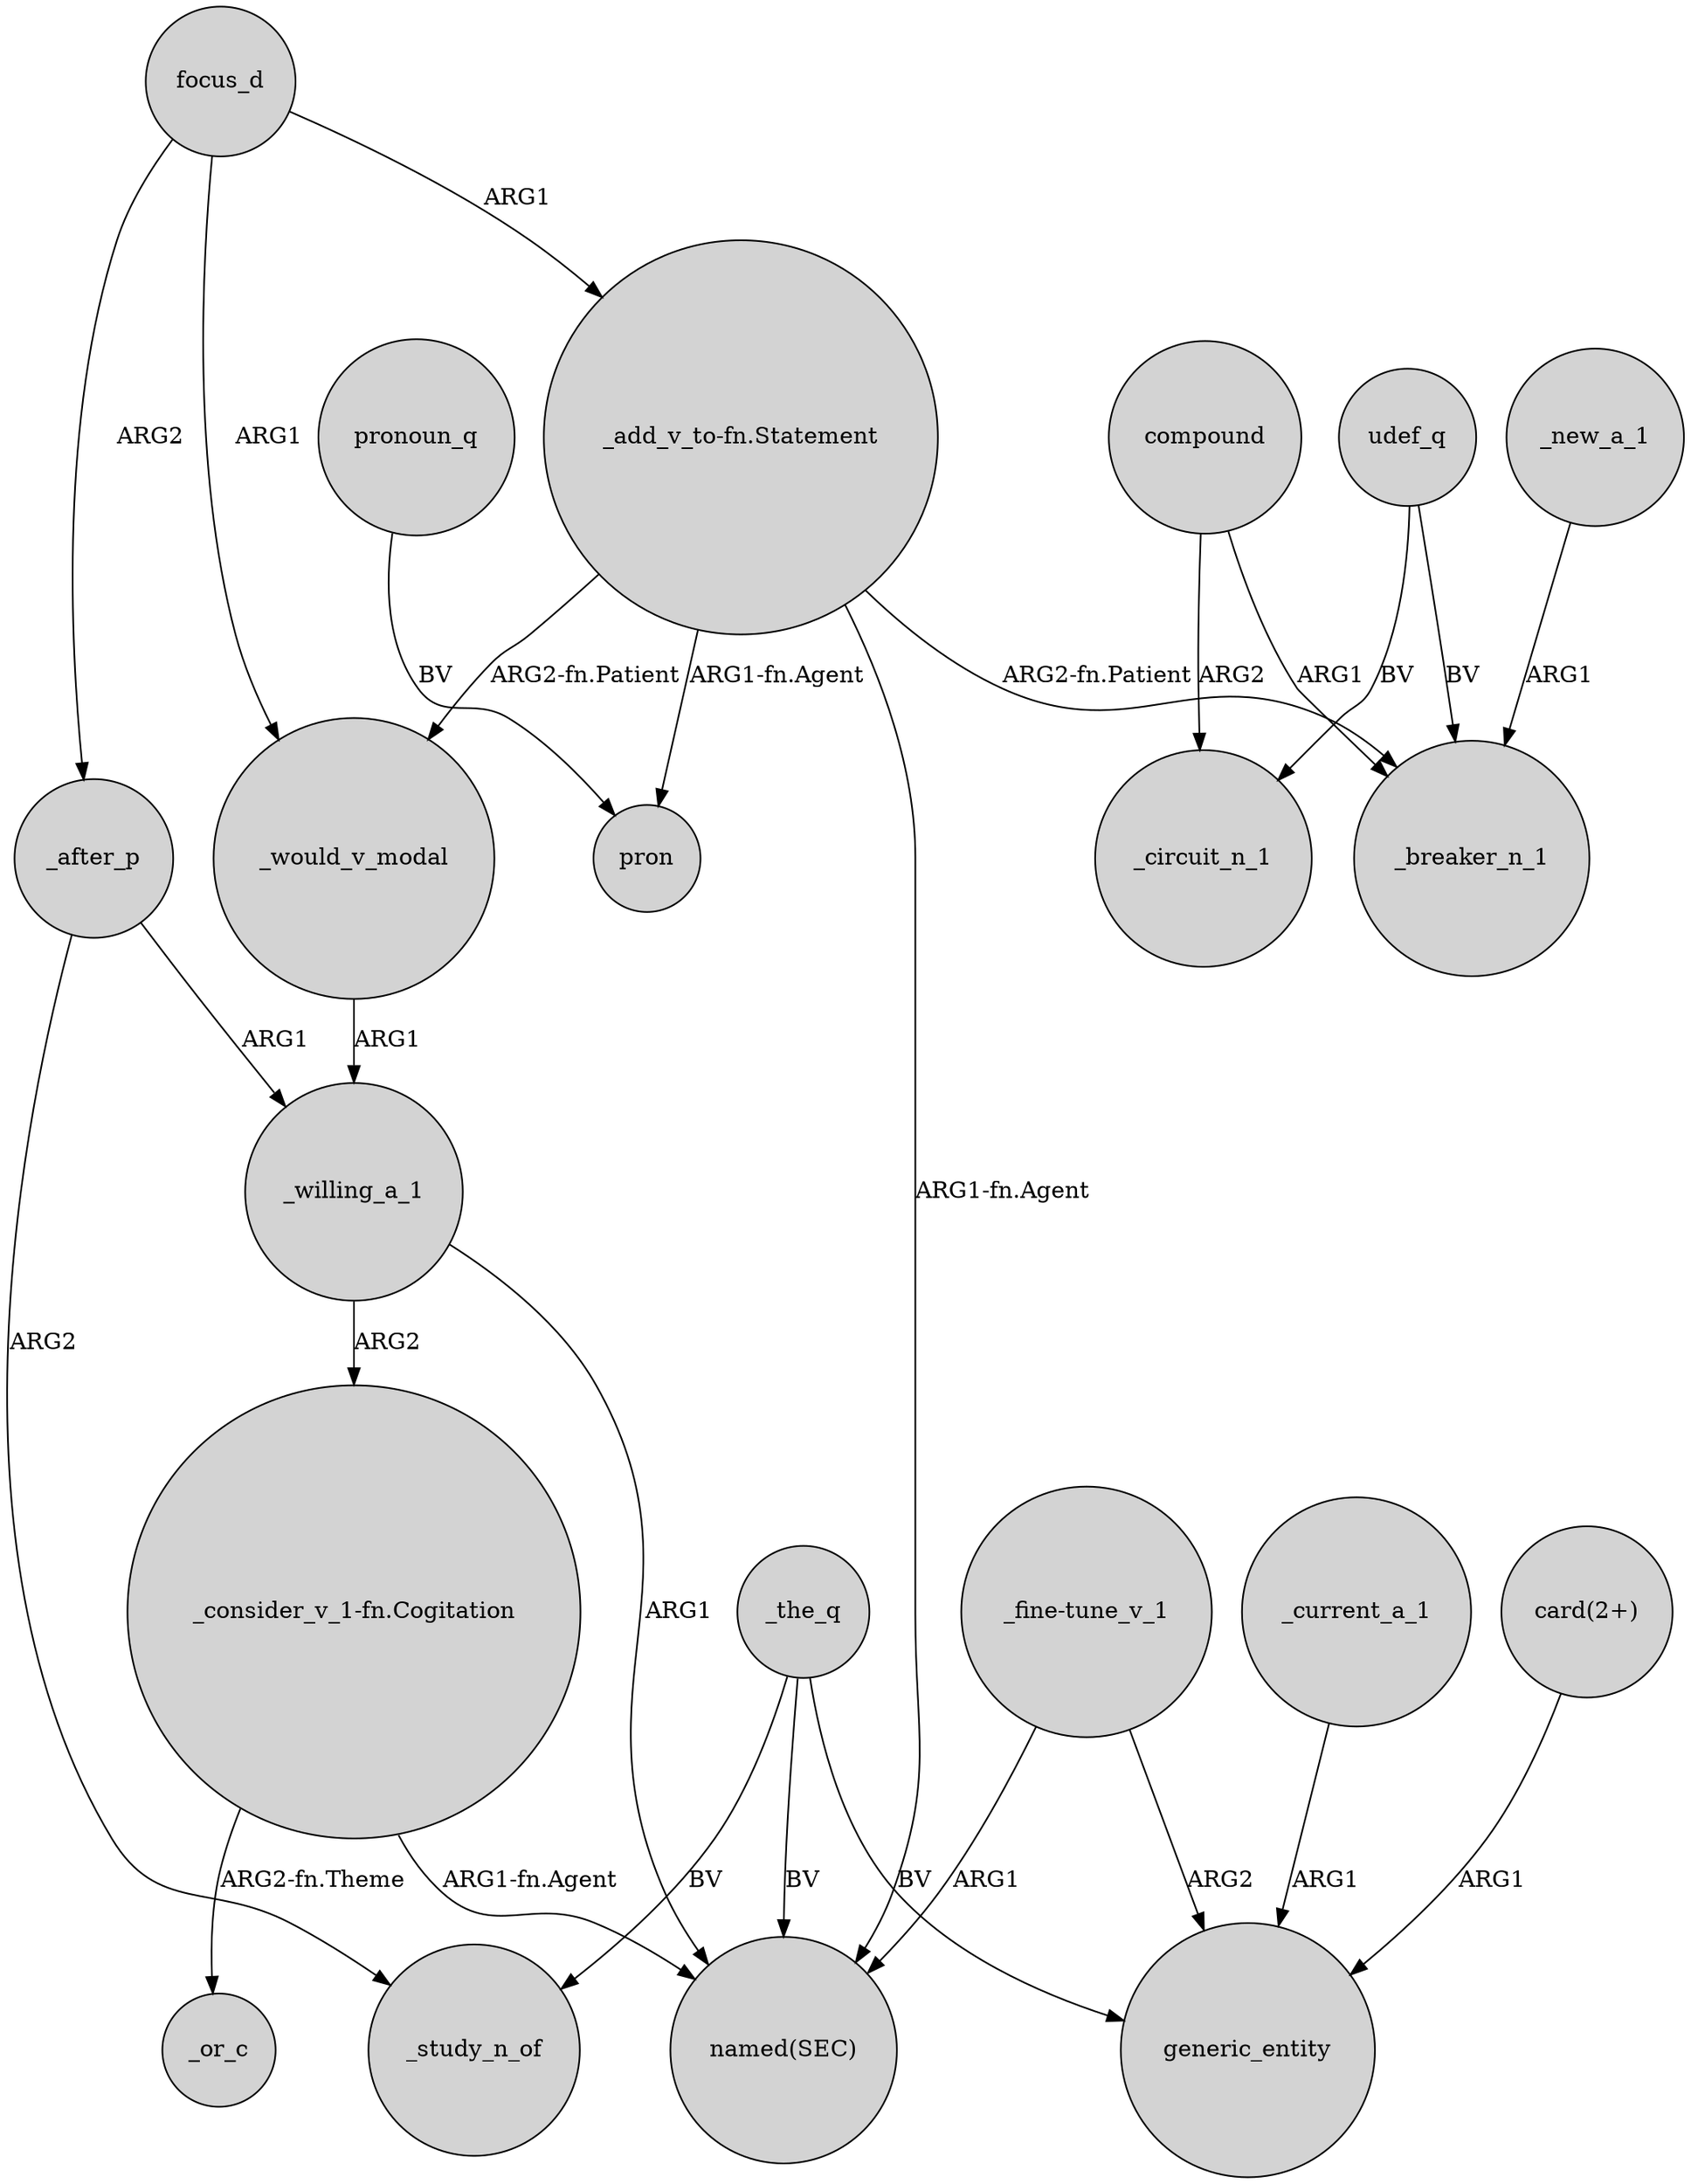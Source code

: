 digraph {
	node [shape=circle style=filled]
	_the_q -> _study_n_of [label=BV]
	_the_q -> generic_entity [label=BV]
	"_add_v_to-fn.Statement" -> "named(SEC)" [label="ARG1-fn.Agent"]
	_current_a_1 -> generic_entity [label=ARG1]
	focus_d -> _after_p [label=ARG2]
	"_add_v_to-fn.Statement" -> _breaker_n_1 [label="ARG2-fn.Patient"]
	_after_p -> _willing_a_1 [label=ARG1]
	compound -> _breaker_n_1 [label=ARG1]
	udef_q -> _circuit_n_1 [label=BV]
	"_add_v_to-fn.Statement" -> pron [label="ARG1-fn.Agent"]
	_willing_a_1 -> "_consider_v_1-fn.Cogitation" [label=ARG2]
	udef_q -> _breaker_n_1 [label=BV]
	focus_d -> "_add_v_to-fn.Statement" [label=ARG1]
	pronoun_q -> pron [label=BV]
	"_consider_v_1-fn.Cogitation" -> "named(SEC)" [label="ARG1-fn.Agent"]
	_willing_a_1 -> "named(SEC)" [label=ARG1]
	"_consider_v_1-fn.Cogitation" -> _or_c [label="ARG2-fn.Theme"]
	"_add_v_to-fn.Statement" -> _would_v_modal [label="ARG2-fn.Patient"]
	_new_a_1 -> _breaker_n_1 [label=ARG1]
	"card(2+)" -> generic_entity [label=ARG1]
	"_fine-tune_v_1" -> generic_entity [label=ARG2]
	_after_p -> _study_n_of [label=ARG2]
	"_fine-tune_v_1" -> "named(SEC)" [label=ARG1]
	_would_v_modal -> _willing_a_1 [label=ARG1]
	_the_q -> "named(SEC)" [label=BV]
	focus_d -> _would_v_modal [label=ARG1]
	compound -> _circuit_n_1 [label=ARG2]
}
